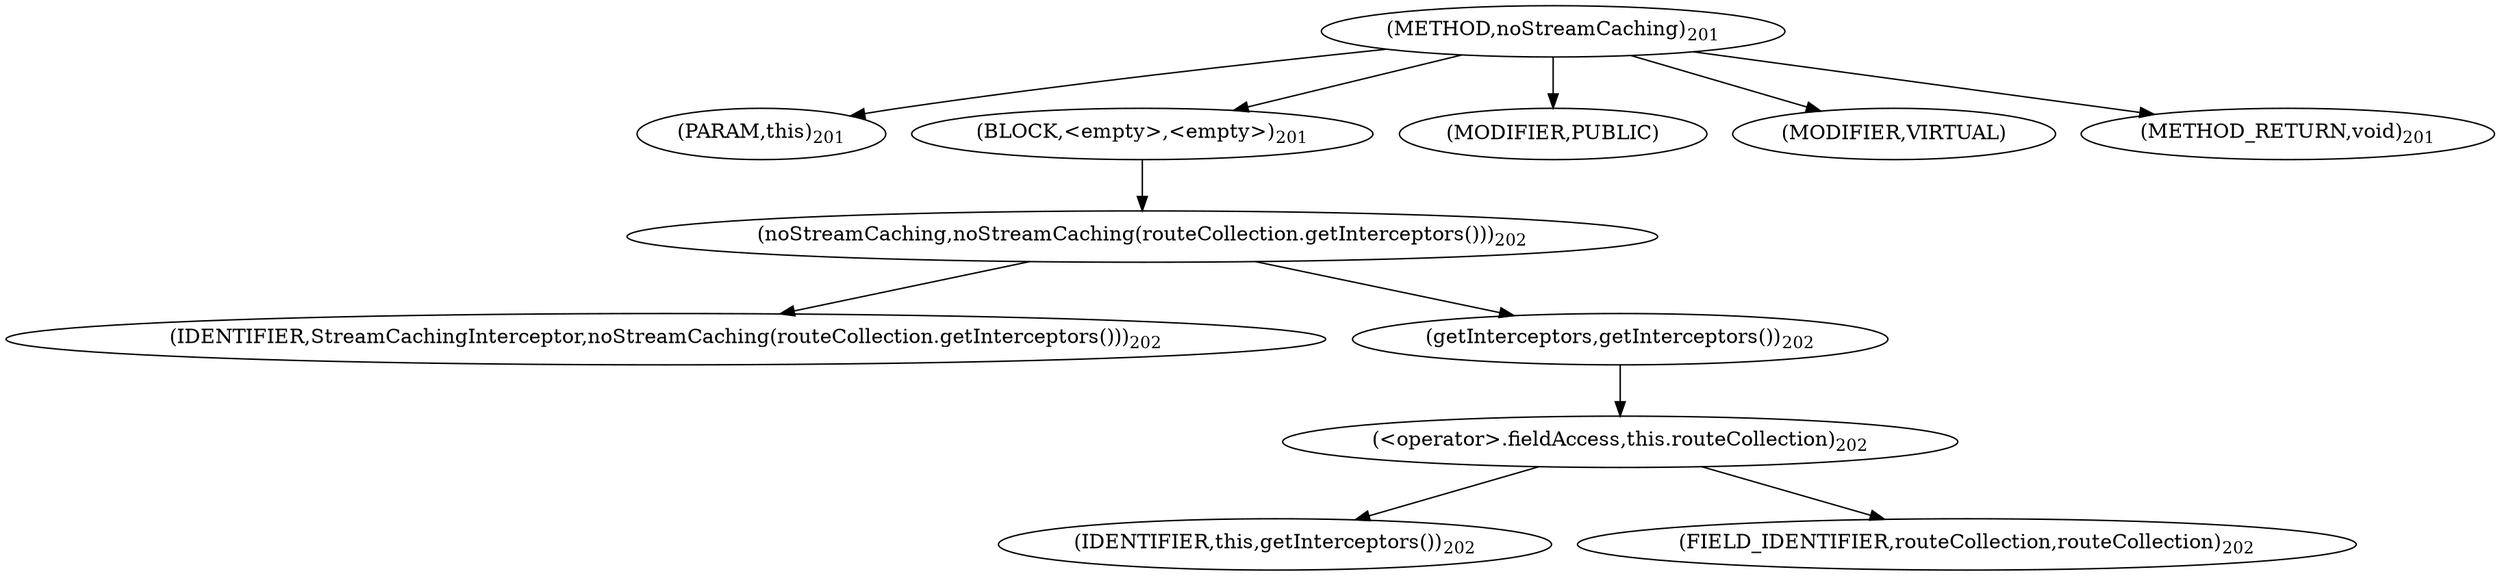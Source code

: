 digraph "noStreamCaching" {  
"366" [label = <(METHOD,noStreamCaching)<SUB>201</SUB>> ]
"367" [label = <(PARAM,this)<SUB>201</SUB>> ]
"368" [label = <(BLOCK,&lt;empty&gt;,&lt;empty&gt;)<SUB>201</SUB>> ]
"369" [label = <(noStreamCaching,noStreamCaching(routeCollection.getInterceptors()))<SUB>202</SUB>> ]
"370" [label = <(IDENTIFIER,StreamCachingInterceptor,noStreamCaching(routeCollection.getInterceptors()))<SUB>202</SUB>> ]
"371" [label = <(getInterceptors,getInterceptors())<SUB>202</SUB>> ]
"372" [label = <(&lt;operator&gt;.fieldAccess,this.routeCollection)<SUB>202</SUB>> ]
"373" [label = <(IDENTIFIER,this,getInterceptors())<SUB>202</SUB>> ]
"374" [label = <(FIELD_IDENTIFIER,routeCollection,routeCollection)<SUB>202</SUB>> ]
"375" [label = <(MODIFIER,PUBLIC)> ]
"376" [label = <(MODIFIER,VIRTUAL)> ]
"377" [label = <(METHOD_RETURN,void)<SUB>201</SUB>> ]
  "366" -> "367" 
  "366" -> "368" 
  "366" -> "375" 
  "366" -> "376" 
  "366" -> "377" 
  "368" -> "369" 
  "369" -> "370" 
  "369" -> "371" 
  "371" -> "372" 
  "372" -> "373" 
  "372" -> "374" 
}
